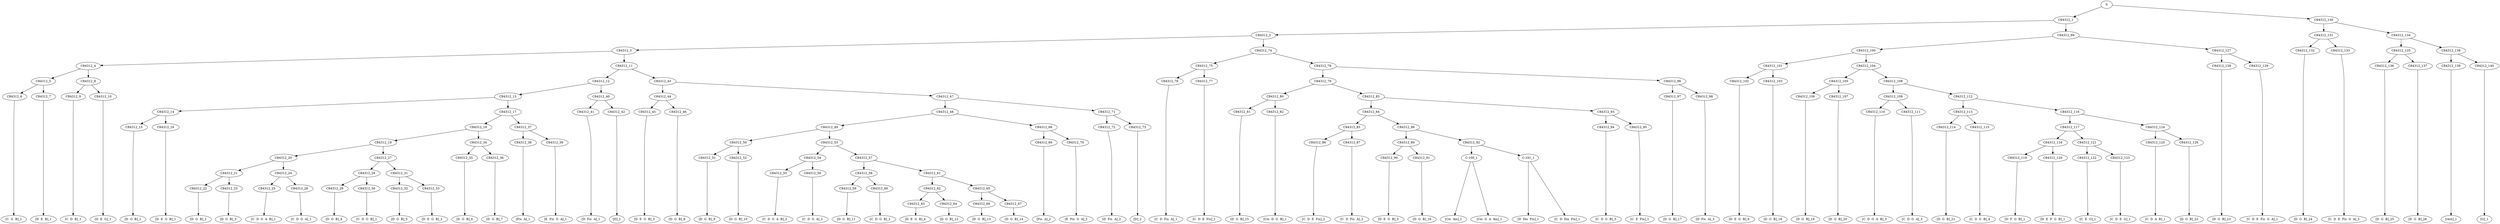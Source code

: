 digraph sample{
"S" -> "C84312_1";
"C84312_1" -> "C84312_2";
"C84312_2" -> "C84312_3";
"C84312_3" -> "C84312_4";
"C84312_4" -> "C84312_5";
"C84312_5" -> "C84312_6";
"C84312_6" -> "[C  G  B]_1";
"C84312_5" -> "C84312_7";
"C84312_7" -> "[D  E  B]_1";
"C84312_4" -> "C84312_8";
"C84312_8" -> "C84312_9";
"C84312_9" -> "[C  D  B]_1";
"C84312_8" -> "C84312_10";
"C84312_10" -> "[D  E  G]_1";
"C84312_3" -> "C84312_11";
"C84312_11" -> "C84312_12";
"C84312_12" -> "C84312_13";
"C84312_13" -> "C84312_14";
"C84312_14" -> "C84312_15";
"C84312_15" -> "[D  G  B]_1";
"C84312_14" -> "C84312_16";
"C84312_16" -> "[D  E  G  B]_1";
"C84312_13" -> "C84312_17";
"C84312_17" -> "C84312_18";
"C84312_18" -> "C84312_19";
"C84312_19" -> "C84312_20";
"C84312_20" -> "C84312_21";
"C84312_21" -> "C84312_22";
"C84312_22" -> "[D  G  B]_2";
"C84312_21" -> "C84312_23";
"C84312_23" -> "[D  G  B]_3";
"C84312_20" -> "C84312_24";
"C84312_24" -> "C84312_25";
"C84312_25" -> "[C  D  G  A  B]_1";
"C84312_24" -> "C84312_26";
"C84312_26" -> "[C  D  G  A]_1";
"C84312_19" -> "C84312_27";
"C84312_27" -> "C84312_28";
"C84312_28" -> "C84312_29";
"C84312_29" -> "[D  G  B]_4";
"C84312_28" -> "C84312_30";
"C84312_30" -> "[C  D  G  B]_1";
"C84312_27" -> "C84312_31";
"C84312_31" -> "C84312_32";
"C84312_32" -> "[D  G  B]_5";
"C84312_31" -> "C84312_33";
"C84312_33" -> "[D  E  G  B]_2";
"C84312_18" -> "C84312_34";
"C84312_34" -> "C84312_35";
"C84312_35" -> "[D  G  B]_6";
"C84312_34" -> "C84312_36";
"C84312_36" -> "[D  G  B]_7";
"C84312_17" -> "C84312_37";
"C84312_37" -> "C84312_38";
"C84312_38" -> "[Fis  A]_1";
"C84312_37" -> "C84312_39";
"C84312_39" -> "[E  Fis  G  A]_1";
"C84312_12" -> "C84312_40";
"C84312_40" -> "C84312_41";
"C84312_41" -> "[D  Fis  A]_1";
"C84312_40" -> "C84312_42";
"C84312_42" -> "[D]_1";
"C84312_11" -> "C84312_43";
"C84312_43" -> "C84312_44";
"C84312_44" -> "C84312_45";
"C84312_45" -> "[D  E  G  B]_3";
"C84312_44" -> "C84312_46";
"C84312_46" -> "[D  G  B]_8";
"C84312_43" -> "C84312_47";
"C84312_47" -> "C84312_48";
"C84312_48" -> "C84312_49";
"C84312_49" -> "C84312_50";
"C84312_50" -> "C84312_51";
"C84312_51" -> "[D  G  B]_9";
"C84312_50" -> "C84312_52";
"C84312_52" -> "[D  G  B]_10";
"C84312_49" -> "C84312_53";
"C84312_53" -> "C84312_54";
"C84312_54" -> "C84312_55";
"C84312_55" -> "[C  D  G  A  B]_2";
"C84312_54" -> "C84312_56";
"C84312_56" -> "[C  D  G  A]_2";
"C84312_53" -> "C84312_57";
"C84312_57" -> "C84312_58";
"C84312_58" -> "C84312_59";
"C84312_59" -> "[D  G  B]_11";
"C84312_58" -> "C84312_60";
"C84312_60" -> "[C  D  G  B]_2";
"C84312_57" -> "C84312_61";
"C84312_61" -> "C84312_62";
"C84312_62" -> "C84312_63";
"C84312_63" -> "[D  E  G  B]_4";
"C84312_62" -> "C84312_64";
"C84312_64" -> "[D  G  B]_12";
"C84312_61" -> "C84312_65";
"C84312_65" -> "C84312_66";
"C84312_66" -> "[D  G  B]_13";
"C84312_65" -> "C84312_67";
"C84312_67" -> "[D  G  B]_14";
"C84312_48" -> "C84312_68";
"C84312_68" -> "C84312_69";
"C84312_69" -> "[Fis  A]_2";
"C84312_68" -> "C84312_70";
"C84312_70" -> "[E  Fis  G  A]_2";
"C84312_47" -> "C84312_71";
"C84312_71" -> "C84312_72";
"C84312_72" -> "[D  Fis  A]_2";
"C84312_71" -> "C84312_73";
"C84312_73" -> "[D]_2";
"C84312_2" -> "C84312_74";
"C84312_74" -> "C84312_75";
"C84312_75" -> "C84312_76";
"C84312_76" -> "[C  D  Fis  A]_1";
"C84312_75" -> "C84312_77";
"C84312_77" -> "[C  D  E  Fis]_1";
"C84312_74" -> "C84312_78";
"C84312_78" -> "C84312_79";
"C84312_79" -> "C84312_80";
"C84312_80" -> "C84312_81";
"C84312_81" -> "[D  G  B]_15";
"C84312_80" -> "C84312_82";
"C84312_82" -> "[Cis  D  G  B]_1";
"C84312_79" -> "C84312_83";
"C84312_83" -> "C84312_84";
"C84312_84" -> "C84312_85";
"C84312_85" -> "C84312_86";
"C84312_86" -> "[C  D  E  Fis]_2";
"C84312_85" -> "C84312_87";
"C84312_87" -> "[C  D  Fis  A]_2";
"C84312_84" -> "C84312_88";
"C84312_88" -> "C84312_89";
"C84312_89" -> "C84312_90";
"C84312_90" -> "[D  E  G  B]_5";
"C84312_89" -> "C84312_91";
"C84312_91" -> "[D  G  B]_16";
"C84312_88" -> "C84312_92";
"C84312_92" -> "C-100_1";
"C-100_1" -> "[Cis  Ais]_1";
"C-100_1" -> "[Cis  G  A  Ais]_1";
"C84312_92" -> "C-101_1";
"C-101_1" -> "[D  Dis  Fis]_1";
"C-101_1" -> "[C  D  Dis  Fis]_1";
"C84312_83" -> "C84312_93";
"C84312_93" -> "C84312_94";
"C84312_94" -> "[C  D  G  B]_3";
"C84312_93" -> "C84312_95";
"C84312_95" -> "[C  E  Fis]_1";
"C84312_78" -> "C84312_96";
"C84312_96" -> "C84312_97";
"C84312_97" -> "[D  G  B]_17";
"C84312_96" -> "C84312_98";
"C84312_98" -> "[D  Fis  A]_3";
"C84312_1" -> "C84312_99";
"C84312_99" -> "C84312_100";
"C84312_100" -> "C84312_101";
"C84312_101" -> "C84312_102";
"C84312_102" -> "[D  E  G  B]_6";
"C84312_101" -> "C84312_103";
"C84312_103" -> "[D  G  B]_18";
"C84312_100" -> "C84312_104";
"C84312_104" -> "C84312_105";
"C84312_105" -> "C84312_106";
"C84312_106" -> "[D  G  B]_19";
"C84312_105" -> "C84312_107";
"C84312_107" -> "[D  G  B]_20";
"C84312_104" -> "C84312_108";
"C84312_108" -> "C84312_109";
"C84312_109" -> "C84312_110";
"C84312_110" -> "[C  D  G  A  B]_3";
"C84312_109" -> "C84312_111";
"C84312_111" -> "[C  D  G  A]_3";
"C84312_108" -> "C84312_112";
"C84312_112" -> "C84312_113";
"C84312_113" -> "C84312_114";
"C84312_114" -> "[D  G  B]_21";
"C84312_113" -> "C84312_115";
"C84312_115" -> "[C  D  G  B]_4";
"C84312_112" -> "C84312_116";
"C84312_116" -> "C84312_117";
"C84312_117" -> "C84312_118";
"C84312_118" -> "C84312_119";
"C84312_119" -> "[D  F  G  B]_1";
"C84312_118" -> "C84312_120";
"C84312_120" -> "[D  E  F  G  B]_1";
"C84312_117" -> "C84312_121";
"C84312_121" -> "C84312_122";
"C84312_122" -> "[C  E  G]_1";
"C84312_121" -> "C84312_123";
"C84312_123" -> "[C  D  E  G]_1";
"C84312_116" -> "C84312_124";
"C84312_124" -> "C84312_125";
"C84312_125" -> "[C  D  A  B]_1";
"C84312_124" -> "C84312_126";
"C84312_126" -> "[D  G  B]_22";
"C84312_99" -> "C84312_127";
"C84312_127" -> "C84312_128";
"C84312_128" -> "[D  G  B]_23";
"C84312_127" -> "C84312_129";
"C84312_129" -> "[C  D  E  Fis  G  A]_1";
"S" -> "C84312_130";
"C84312_130" -> "C84312_131";
"C84312_131" -> "C84312_132";
"C84312_132" -> "[D  G  B]_24";
"C84312_131" -> "C84312_133";
"C84312_133" -> "[C  D  E  Fis  G  A]_2";
"C84312_130" -> "C84312_134";
"C84312_134" -> "C84312_135";
"C84312_135" -> "C84312_136";
"C84312_136" -> "[D  G  B]_25";
"C84312_135" -> "C84312_137";
"C84312_137" -> "[D  G  B]_26";
"C84312_134" -> "C84312_138";
"C84312_138" -> "C84312_139";
"C84312_139" -> "[rest]_1";
"C84312_138" -> "C84312_140";
"C84312_140" -> "[G]_1";

{rank = min; "S";}
{rank = same; "C84312_1"; "C84312_130";}
{rank = same; "C84312_2"; "C84312_99"; "C84312_131"; "C84312_134";}
{rank = same; "C84312_3"; "C84312_74"; "C84312_100"; "C84312_127"; "C84312_132"; "C84312_133"; "C84312_135"; "C84312_138";}
{rank = same; "C84312_4"; "C84312_11"; "C84312_75"; "C84312_78"; "C84312_101"; "C84312_104"; "C84312_128"; "C84312_129"; "C84312_136"; "C84312_137"; "C84312_139"; "C84312_140";}
{rank = same; "C84312_5"; "C84312_8"; "C84312_12"; "C84312_43"; "C84312_76"; "C84312_77"; "C84312_79"; "C84312_96"; "C84312_102"; "C84312_103"; "C84312_105"; "C84312_108";}
{rank = same; "C84312_6"; "C84312_7"; "C84312_9"; "C84312_10"; "C84312_13"; "C84312_40"; "C84312_44"; "C84312_47"; "C84312_80"; "C84312_83"; "C84312_97"; "C84312_98"; "C84312_106"; "C84312_107"; "C84312_109"; "C84312_112";}
{rank = same; "C84312_14"; "C84312_17"; "C84312_41"; "C84312_42"; "C84312_45"; "C84312_46"; "C84312_48"; "C84312_71"; "C84312_81"; "C84312_82"; "C84312_84"; "C84312_93"; "C84312_110"; "C84312_111"; "C84312_113"; "C84312_116";}
{rank = same; "C84312_15"; "C84312_16"; "C84312_18"; "C84312_37"; "C84312_49"; "C84312_68"; "C84312_72"; "C84312_73"; "C84312_85"; "C84312_88"; "C84312_94"; "C84312_95"; "C84312_114"; "C84312_115"; "C84312_117"; "C84312_124";}
{rank = same; "C84312_19"; "C84312_34"; "C84312_38"; "C84312_39"; "C84312_50"; "C84312_53"; "C84312_69"; "C84312_70"; "C84312_86"; "C84312_87"; "C84312_89"; "C84312_92"; "C84312_118"; "C84312_121"; "C84312_125"; "C84312_126";}
{rank = same; "C84312_20"; "C84312_27"; "C84312_35"; "C84312_36"; "C84312_51"; "C84312_52"; "C84312_54"; "C84312_57"; "C84312_90"; "C84312_91"; "C-100_1"; "C-101_1"; "C84312_119"; "C84312_120"; "C84312_122"; "C84312_123";}
{rank = same; "C84312_21"; "C84312_24"; "C84312_28"; "C84312_31"; "C84312_55"; "C84312_56"; "C84312_58"; "C84312_61";}
{rank = same; "C84312_22"; "C84312_23"; "C84312_25"; "C84312_26"; "C84312_29"; "C84312_30"; "C84312_32"; "C84312_33"; "C84312_59"; "C84312_60"; "C84312_62"; "C84312_65";}
{rank = same; "C84312_63"; "C84312_64"; "C84312_66"; "C84312_67";}
{rank = same; "[C  D  A  B]_1"; "[C  D  B]_1"; "[C  D  Dis  Fis]_1"; "[C  D  E  Fis  G  A]_1"; "[C  D  E  Fis  G  A]_2"; "[C  D  E  Fis]_1"; "[C  D  E  Fis]_2"; "[C  D  E  G]_1"; "[C  D  Fis  A]_1"; "[C  D  Fis  A]_2"; "[C  D  G  A  B]_1"; "[C  D  G  A  B]_2"; "[C  D  G  A  B]_3"; "[C  D  G  A]_1"; "[C  D  G  A]_2"; "[C  D  G  A]_3"; "[C  D  G  B]_1"; "[C  D  G  B]_2"; "[C  D  G  B]_3"; "[C  D  G  B]_4"; "[C  E  Fis]_1"; "[C  E  G]_1"; "[C  G  B]_1"; "[Cis  Ais]_1"; "[Cis  D  G  B]_1"; "[Cis  G  A  Ais]_1"; "[D  Dis  Fis]_1"; "[D  E  B]_1"; "[D  E  F  G  B]_1"; "[D  E  G  B]_1"; "[D  E  G  B]_2"; "[D  E  G  B]_3"; "[D  E  G  B]_4"; "[D  E  G  B]_5"; "[D  E  G  B]_6"; "[D  E  G]_1"; "[D  F  G  B]_1"; "[D  Fis  A]_1"; "[D  Fis  A]_2"; "[D  Fis  A]_3"; "[D  G  B]_1"; "[D  G  B]_2"; "[D  G  B]_3"; "[D  G  B]_4"; "[D  G  B]_5"; "[D  G  B]_6"; "[D  G  B]_7"; "[D  G  B]_8"; "[D  G  B]_9"; "[D  G  B]_10"; "[D  G  B]_11"; "[D  G  B]_12"; "[D  G  B]_13"; "[D  G  B]_14"; "[D  G  B]_15"; "[D  G  B]_16"; "[D  G  B]_17"; "[D  G  B]_18"; "[D  G  B]_19"; "[D  G  B]_20"; "[D  G  B]_21"; "[D  G  B]_22"; "[D  G  B]_23"; "[D  G  B]_24"; "[D  G  B]_25"; "[D  G  B]_26"; "[D]_1"; "[D]_2"; "[E  Fis  G  A]_1"; "[E  Fis  G  A]_2"; "[Fis  A]_1"; "[Fis  A]_2"; "[G]_1"; "[rest]_1";}
}